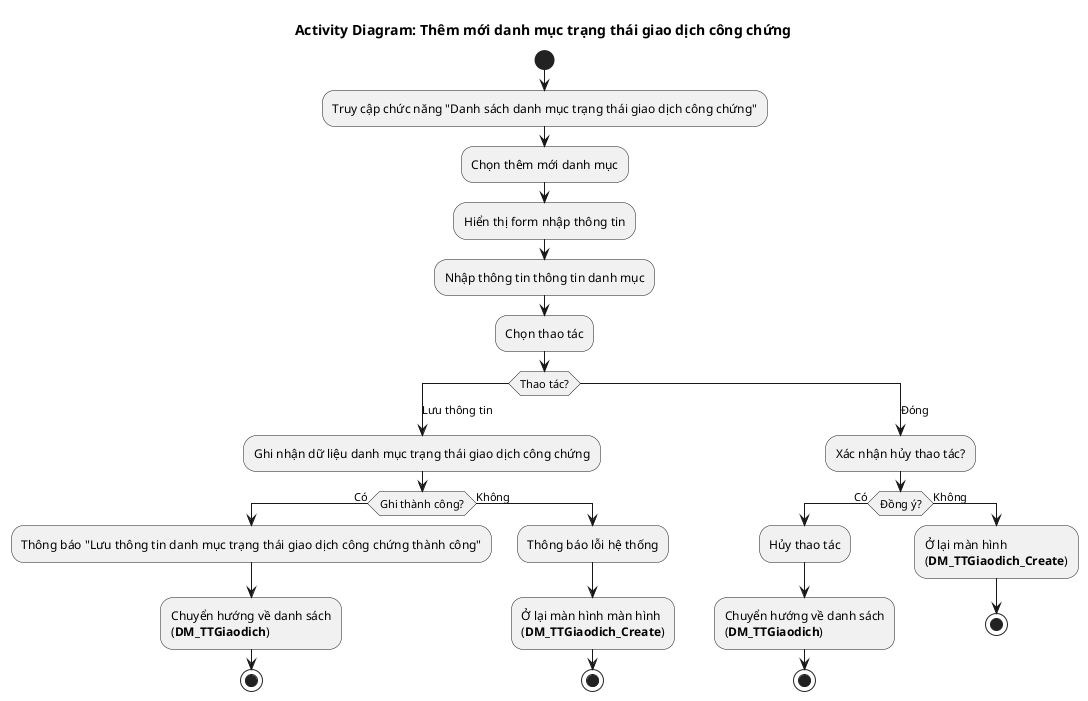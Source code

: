 @startuml DM_TTGiaodich_Create
!pragma layout smetana
title Activity Diagram: Thêm mới danh mục trạng thái giao dịch công chứng
start
:Truy cập chức năng "Danh sách danh mục trạng thái giao dịch công chứng";
:Chọn thêm mới danh mục;
:Hiển thị form nhập thông tin;
:Nhập thông tin thông tin danh mục;
  :Chọn thao tác;
  switch (Thao tác?)
    case (Lưu thông tin)
      :Ghi nhận dữ liệu danh mục trạng thái giao dịch công chứng;
        if (Ghi thành công?) then (Có)
        :Thông báo "Lưu thông tin danh mục trạng thái giao dịch công chứng thành công";
        :Chuyển hướng về danh sách\n(**DM_TTGiaodich**);
        stop
      else (Không)
        :Thông báo lỗi hệ thống;
        :Ở lại màn hình màn hình\n(**DM_TTGiaodich_Create**);
        stop
      endif
    case (Đóng)
      :Xác nhận hủy thao tác?;
      if (Đồng ý?) then (Có)
        :Hủy thao tác;
        :Chuyển hướng về danh sách\n(**DM_TTGiaodich**);
        stop
      else (Không)
        :Ở lại màn hình\n(**DM_TTGiaodich_Create**);
        stop
      endif
  endswitch
@enduml
